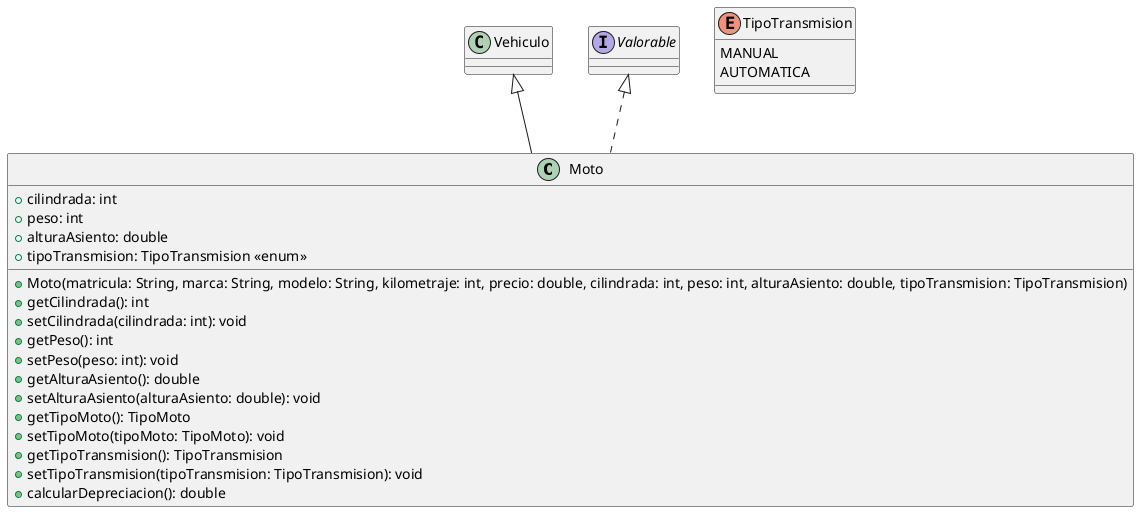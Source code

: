 @startuml
class Moto extends Vehiculo implements Valorable {
  + cilindrada: int
  + peso: int
  + alturaAsiento: double
  + tipoTransmision: TipoTransmision <<enum>>
  + Moto(matricula: String, marca: String, modelo: String, kilometraje: int, precio: double, cilindrada: int, peso: int, alturaAsiento: double, tipoTransmision: TipoTransmision)
  + getCilindrada(): int
  + setCilindrada(cilindrada: int): void
  + getPeso(): int
  + setPeso(peso: int): void
  + getAlturaAsiento(): double
  + setAlturaAsiento(alturaAsiento: double): void
  + getTipoMoto(): TipoMoto
  + setTipoMoto(tipoMoto: TipoMoto): void
  + getTipoTransmision(): TipoTransmision
  + setTipoTransmision(tipoTransmision: TipoTransmision): void
  + calcularDepreciacion(): double
}

enum TipoTransmision {
  MANUAL
  AUTOMATICA
}
@enduml
